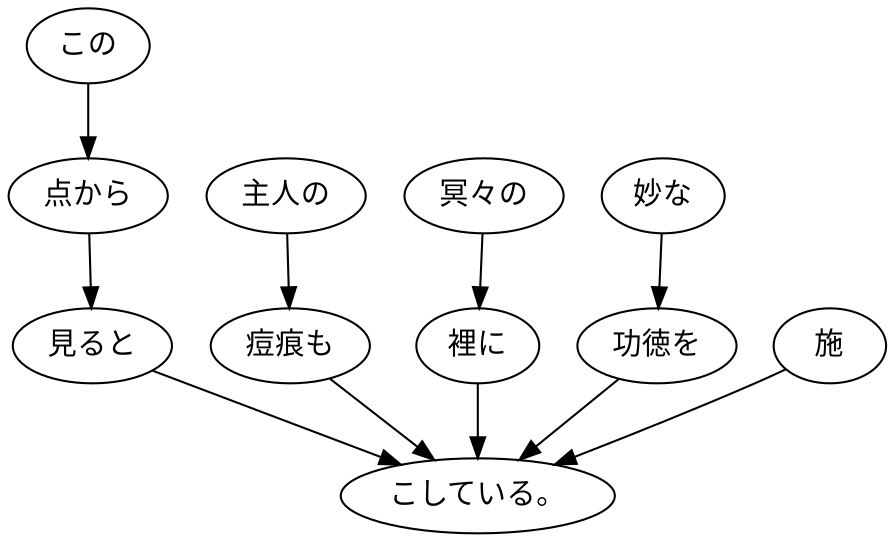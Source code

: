 digraph graph5580 {
	node0 [label="この"];
	node1 [label="点から"];
	node2 [label="見ると"];
	node3 [label="主人の"];
	node4 [label="痘痕も"];
	node5 [label="冥々の"];
	node6 [label="裡に"];
	node7 [label="妙な"];
	node8 [label="功徳を"];
	node9 [label="施"];
	node10 [label="こしている。"];
	node0 -> node1;
	node1 -> node2;
	node2 -> node10;
	node3 -> node4;
	node4 -> node10;
	node5 -> node6;
	node6 -> node10;
	node7 -> node8;
	node8 -> node10;
	node9 -> node10;
}
